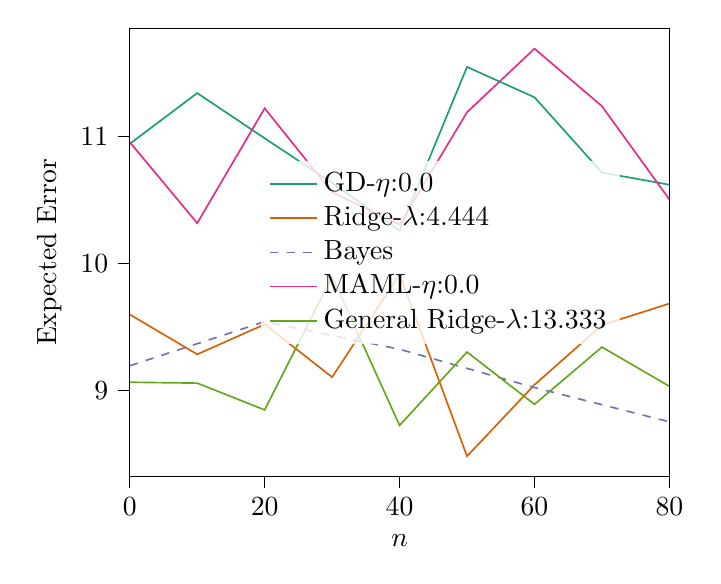 % This file was created with tikzplotlib v0.10.1.
\begin{tikzpicture}

\definecolor{chocolate217952}{RGB}{217,95,2}
\definecolor{darkcyan27158119}{RGB}{27,158,119}
\definecolor{darkgray176}{RGB}{176,176,176}
\definecolor{deeppink23141138}{RGB}{231,41,138}
\definecolor{lightslategray117112179}{RGB}{117,112,179}
\definecolor{olivedrab10216630}{RGB}{102,166,30}

\begin{axis}[
legend cell align={left},
legend style={fill opacity=0.8, draw opacity=1, text opacity=1, at={(0.91,0.5)}, anchor=east, draw=none},
tick align=outside,
tick pos=left,
x grid style={darkgray176},
xlabel={\(\displaystyle n\)},
xmin=0, xmax=80,
xtick style={color=black},
y grid style={darkgray176},
ylabel={Expected Error},
ymin=8.32, ymax=11.852,
ytick style={color=black}
]
\addplot [semithick, darkcyan27158119]
table {%
0 10.941
10 11.341
20 10.985
30 10.633
40 10.259
50 11.547
60 11.308
70 10.715
80 10.619
90 11.264
};
\addlegendentry{GD-$\eta$:0.0}
\addplot [semithick, chocolate217952]
table {%
0 9.597
10 9.283
20 9.519
30 9.103
40 9.913
50 8.48
60 9.043
70 9.513
80 9.683
90 9.311
};
\addlegendentry{Ridge-$\lambda$:4.444}
\addplot [semithick, lightslategray117112179, dashed]
table {%
0 9.193
20 9.54
40 9.323
60 9.021
80 8.751
};
\addlegendentry{Bayes}
\addplot [semithick, deeppink23141138]
table {%
0 10.955
10 10.316
20 11.221
30 10.559
40 10.305
50 11.19
60 11.691
70 11.238
80 10.503
90 10.922
};
\addlegendentry{MAML-$\eta$:0.0}
\addplot [semithick, olivedrab10216630]
table {%
0 9.063
10 9.056
20 8.845
30 9.895
40 8.723
50 9.301
60 8.889
70 9.34
80 9.031
90 8.717
};
\addlegendentry{General Ridge-$\lambda$:13.333}
\end{axis}

\end{tikzpicture}
